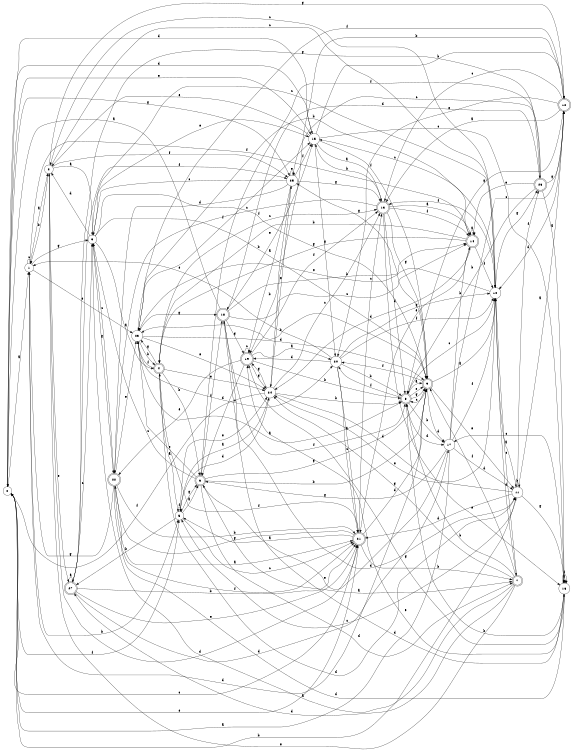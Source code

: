 digraph n23_8 {
__start0 [label="" shape="none"];

rankdir=LR;
size="8,5";

s0 [style="filled", color="black", fillcolor="white" shape="circle", label="0"];
s1 [style="filled", color="black", fillcolor="white" shape="circle", label="1"];
s2 [style="filled", color="black", fillcolor="white" shape="circle", label="2"];
s3 [style="filled", color="black", fillcolor="white" shape="circle", label="3"];
s4 [style="rounded,filled", color="black", fillcolor="white" shape="doublecircle", label="4"];
s5 [style="filled", color="black", fillcolor="white" shape="circle", label="5"];
s6 [style="rounded,filled", color="black", fillcolor="white" shape="doublecircle", label="6"];
s7 [style="rounded,filled", color="black", fillcolor="white" shape="doublecircle", label="7"];
s8 [style="rounded,filled", color="black", fillcolor="white" shape="doublecircle", label="8"];
s9 [style="rounded,filled", color="black", fillcolor="white" shape="doublecircle", label="9"];
s10 [style="filled", color="black", fillcolor="white" shape="circle", label="10"];
s11 [style="filled", color="black", fillcolor="white" shape="circle", label="11"];
s12 [style="rounded,filled", color="black", fillcolor="white" shape="doublecircle", label="12"];
s13 [style="rounded,filled", color="black", fillcolor="white" shape="doublecircle", label="13"];
s14 [style="rounded,filled", color="black", fillcolor="white" shape="doublecircle", label="14"];
s15 [style="filled", color="black", fillcolor="white" shape="circle", label="15"];
s16 [style="filled", color="black", fillcolor="white" shape="circle", label="16"];
s17 [style="filled", color="black", fillcolor="white" shape="circle", label="17"];
s18 [style="rounded,filled", color="black", fillcolor="white" shape="doublecircle", label="18"];
s19 [style="rounded,filled", color="black", fillcolor="white" shape="doublecircle", label="19"];
s20 [style="filled", color="black", fillcolor="white" shape="circle", label="20"];
s21 [style="rounded,filled", color="black", fillcolor="white" shape="doublecircle", label="21"];
s22 [style="rounded,filled", color="black", fillcolor="white" shape="doublecircle", label="22"];
s23 [style="filled", color="black", fillcolor="white" shape="circle", label="23"];
s24 [style="filled", color="black", fillcolor="white" shape="circle", label="24"];
s25 [style="filled", color="black", fillcolor="white" shape="circle", label="25"];
s26 [style="rounded,filled", color="black", fillcolor="white" shape="doublecircle", label="26"];
s27 [style="rounded,filled", color="black", fillcolor="white" shape="doublecircle", label="27"];
s0 -> s1 [label="a"];
s0 -> s11 [label="b"];
s0 -> s21 [label="c"];
s0 -> s15 [label="d"];
s0 -> s15 [label="e"];
s0 -> s5 [label="f"];
s0 -> s25 [label="g"];
s1 -> s2 [label="a"];
s1 -> s5 [label="b"];
s1 -> s1 [label="c"];
s1 -> s9 [label="d"];
s1 -> s23 [label="e"];
s1 -> s14 [label="f"];
s1 -> s3 [label="g"];
s2 -> s3 [label="a"];
s2 -> s1 [label="b"];
s2 -> s10 [label="c"];
s2 -> s21 [label="d"];
s2 -> s27 [label="e"];
s2 -> s25 [label="f"];
s2 -> s12 [label="g"];
s3 -> s4 [label="a"];
s3 -> s9 [label="b"];
s3 -> s10 [label="c"];
s3 -> s2 [label="d"];
s3 -> s15 [label="e"];
s3 -> s9 [label="f"];
s3 -> s22 [label="g"];
s4 -> s5 [label="a"];
s4 -> s6 [label="b"];
s4 -> s13 [label="c"];
s4 -> s11 [label="d"];
s4 -> s24 [label="e"];
s4 -> s23 [label="f"];
s4 -> s23 [label="g"];
s5 -> s6 [label="a"];
s5 -> s27 [label="b"];
s5 -> s21 [label="c"];
s5 -> s24 [label="d"];
s5 -> s24 [label="e"];
s5 -> s5 [label="f"];
s5 -> s6 [label="g"];
s6 -> s7 [label="a"];
s6 -> s9 [label="b"];
s6 -> s3 [label="c"];
s6 -> s7 [label="d"];
s6 -> s23 [label="e"];
s6 -> s18 [label="f"];
s6 -> s9 [label="g"];
s7 -> s3 [label="a"];
s7 -> s8 [label="b"];
s7 -> s10 [label="c"];
s7 -> s27 [label="d"];
s7 -> s2 [label="e"];
s7 -> s9 [label="f"];
s7 -> s24 [label="g"];
s8 -> s9 [label="a"];
s8 -> s17 [label="b"];
s8 -> s10 [label="c"];
s8 -> s17 [label="d"];
s8 -> s9 [label="e"];
s8 -> s20 [label="f"];
s8 -> s9 [label="g"];
s9 -> s10 [label="a"];
s9 -> s23 [label="b"];
s9 -> s8 [label="c"];
s9 -> s17 [label="d"];
s9 -> s11 [label="e"];
s9 -> s20 [label="f"];
s9 -> s25 [label="g"];
s10 -> s11 [label="a"];
s10 -> s23 [label="b"];
s10 -> s2 [label="c"];
s10 -> s7 [label="d"];
s10 -> s23 [label="e"];
s10 -> s13 [label="f"];
s10 -> s26 [label="g"];
s11 -> s12 [label="a"];
s11 -> s11 [label="b"];
s11 -> s5 [label="c"];
s11 -> s21 [label="d"];
s11 -> s24 [label="e"];
s11 -> s26 [label="f"];
s11 -> s16 [label="g"];
s12 -> s13 [label="a"];
s12 -> s24 [label="b"];
s12 -> s13 [label="c"];
s12 -> s10 [label="d"];
s12 -> s20 [label="e"];
s12 -> s23 [label="f"];
s12 -> s8 [label="g"];
s13 -> s14 [label="a"];
s13 -> s15 [label="b"];
s13 -> s22 [label="c"];
s13 -> s8 [label="d"];
s13 -> s16 [label="e"];
s13 -> s14 [label="f"];
s13 -> s9 [label="g"];
s14 -> s14 [label="a"];
s14 -> s4 [label="b"];
s14 -> s15 [label="c"];
s14 -> s24 [label="d"];
s14 -> s21 [label="e"];
s14 -> s10 [label="f"];
s14 -> s4 [label="g"];
s15 -> s13 [label="a"];
s15 -> s12 [label="b"];
s15 -> s16 [label="c"];
s15 -> s0 [label="d"];
s15 -> s2 [label="e"];
s15 -> s9 [label="f"];
s15 -> s20 [label="g"];
s16 -> s16 [label="a"];
s16 -> s8 [label="b"];
s16 -> s17 [label="c"];
s16 -> s18 [label="d"];
s16 -> s19 [label="e"];
s16 -> s16 [label="f"];
s16 -> s19 [label="g"];
s17 -> s0 [label="a"];
s17 -> s14 [label="b"];
s17 -> s12 [label="c"];
s17 -> s11 [label="d"];
s17 -> s6 [label="e"];
s17 -> s10 [label="f"];
s17 -> s6 [label="g"];
s18 -> s0 [label="a"];
s18 -> s14 [label="b"];
s18 -> s14 [label="c"];
s18 -> s11 [label="d"];
s18 -> s15 [label="e"];
s18 -> s8 [label="f"];
s18 -> s19 [label="g"];
s19 -> s20 [label="a"];
s19 -> s8 [label="b"];
s19 -> s19 [label="c"];
s19 -> s6 [label="d"];
s19 -> s22 [label="e"];
s19 -> s13 [label="f"];
s19 -> s24 [label="g"];
s20 -> s21 [label="a"];
s20 -> s8 [label="b"];
s20 -> s21 [label="c"];
s20 -> s19 [label="d"];
s20 -> s1 [label="e"];
s20 -> s10 [label="f"];
s20 -> s10 [label="g"];
s21 -> s5 [label="a"];
s21 -> s7 [label="b"];
s21 -> s13 [label="c"];
s21 -> s9 [label="d"];
s21 -> s0 [label="e"];
s21 -> s4 [label="f"];
s21 -> s22 [label="g"];
s22 -> s21 [label="a"];
s22 -> s21 [label="b"];
s22 -> s3 [label="c"];
s22 -> s16 [label="d"];
s22 -> s23 [label="e"];
s22 -> s21 [label="f"];
s22 -> s1 [label="g"];
s23 -> s8 [label="a"];
s23 -> s4 [label="b"];
s23 -> s20 [label="c"];
s23 -> s9 [label="d"];
s23 -> s24 [label="e"];
s23 -> s15 [label="f"];
s23 -> s18 [label="g"];
s24 -> s5 [label="a"];
s24 -> s8 [label="b"];
s24 -> s13 [label="c"];
s24 -> s10 [label="d"];
s24 -> s25 [label="e"];
s24 -> s0 [label="f"];
s24 -> s19 [label="g"];
s25 -> s19 [label="a"];
s25 -> s19 [label="b"];
s25 -> s3 [label="c"];
s25 -> s22 [label="d"];
s25 -> s25 [label="e"];
s25 -> s15 [label="f"];
s25 -> s13 [label="g"];
s26 -> s16 [label="a"];
s26 -> s8 [label="b"];
s26 -> s25 [label="c"];
s26 -> s18 [label="d"];
s26 -> s14 [label="e"];
s26 -> s6 [label="f"];
s26 -> s12 [label="g"];
s27 -> s27 [label="a"];
s27 -> s21 [label="b"];
s27 -> s3 [label="c"];
s27 -> s17 [label="d"];
s27 -> s21 [label="e"];
s27 -> s25 [label="f"];
s27 -> s26 [label="g"];

}